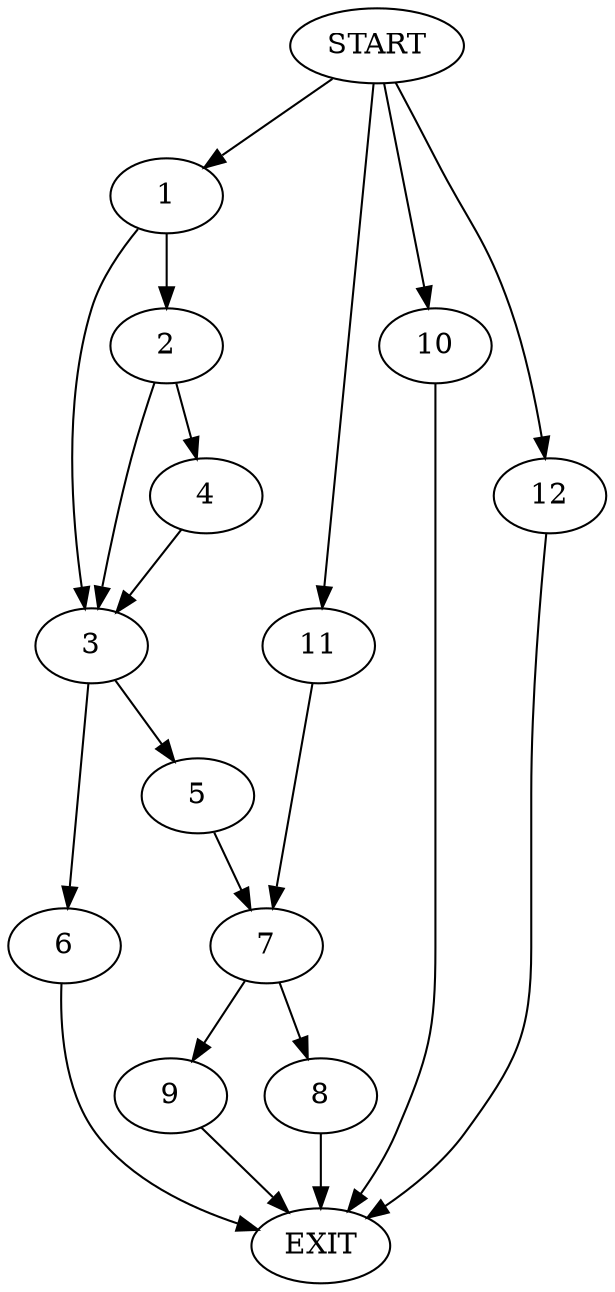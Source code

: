 digraph {
0 [label="START"]
13 [label="EXIT"]
0 -> 1
1 -> 2
1 -> 3
2 -> 4
2 -> 3
3 -> 5
3 -> 6
4 -> 3
5 -> 7
6 -> 13
7 -> 8
7 -> 9
0 -> 10
10 -> 13
0 -> 11
11 -> 7
9 -> 13
8 -> 13
0 -> 12
12 -> 13
}
